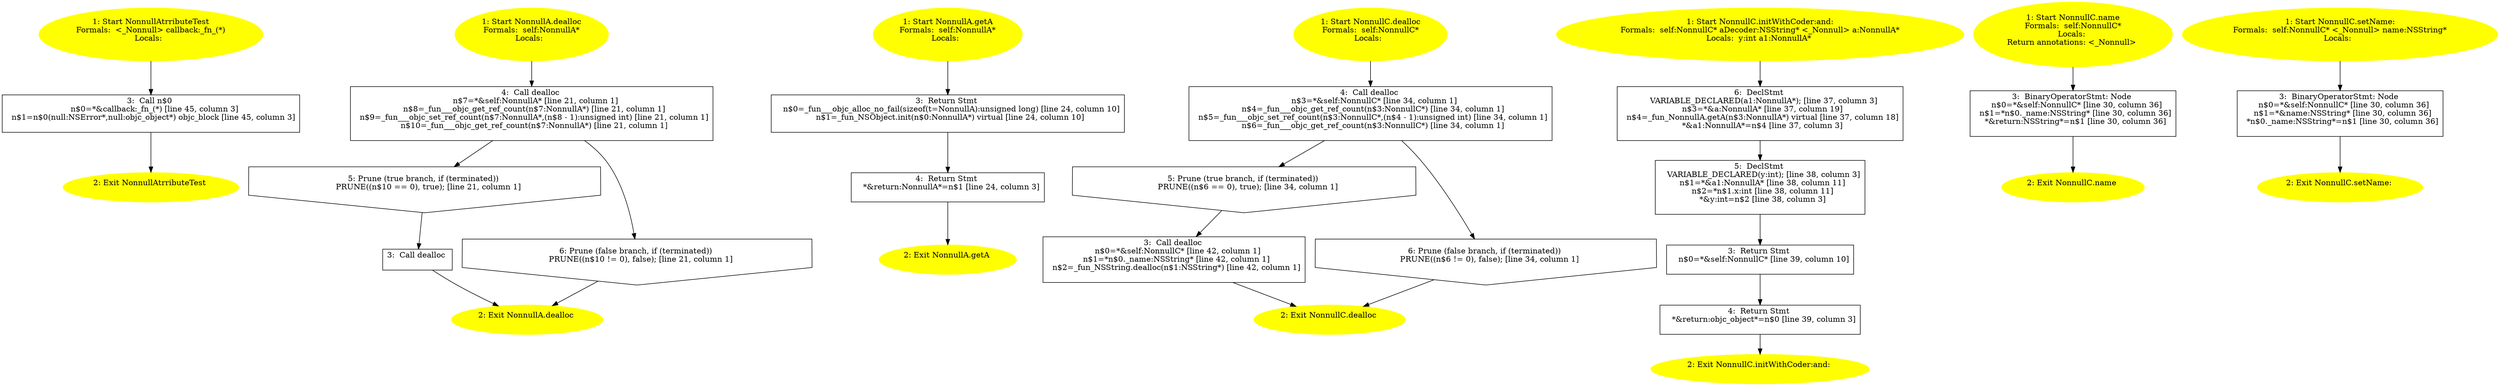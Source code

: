 /* @generated */
digraph cfg {
"NonnullAtrributeTest.69a49728cf7d46ab0add381e5c93704c_1" [label="1: Start NonnullAtrributeTest\nFormals:  <_Nonnull> callback:_fn_(*)\nLocals:  \n  " color=yellow style=filled]
	

	 "NonnullAtrributeTest.69a49728cf7d46ab0add381e5c93704c_1" -> "NonnullAtrributeTest.69a49728cf7d46ab0add381e5c93704c_3" ;
"NonnullAtrributeTest.69a49728cf7d46ab0add381e5c93704c_2" [label="2: Exit NonnullAtrributeTest \n  " color=yellow style=filled]
	

"NonnullAtrributeTest.69a49728cf7d46ab0add381e5c93704c_3" [label="3:  Call n$0 \n   n$0=*&callback:_fn_(*) [line 45, column 3]\n  n$1=n$0(null:NSError*,null:objc_object*) objc_block [line 45, column 3]\n " shape="box"]
	

	 "NonnullAtrributeTest.69a49728cf7d46ab0add381e5c93704c_3" -> "NonnullAtrributeTest.69a49728cf7d46ab0add381e5c93704c_2" ;
"dealloc#NonnullA#[instance].1bb4d04737467238f9c886641307a6d4_1" [label="1: Start NonnullA.dealloc\nFormals:  self:NonnullA*\nLocals:  \n  " color=yellow style=filled]
	

	 "dealloc#NonnullA#[instance].1bb4d04737467238f9c886641307a6d4_1" -> "dealloc#NonnullA#[instance].1bb4d04737467238f9c886641307a6d4_4" ;
"dealloc#NonnullA#[instance].1bb4d04737467238f9c886641307a6d4_2" [label="2: Exit NonnullA.dealloc \n  " color=yellow style=filled]
	

"dealloc#NonnullA#[instance].1bb4d04737467238f9c886641307a6d4_3" [label="3:  Call dealloc \n  " shape="box"]
	

	 "dealloc#NonnullA#[instance].1bb4d04737467238f9c886641307a6d4_3" -> "dealloc#NonnullA#[instance].1bb4d04737467238f9c886641307a6d4_2" ;
"dealloc#NonnullA#[instance].1bb4d04737467238f9c886641307a6d4_4" [label="4:  Call dealloc \n   n$7=*&self:NonnullA* [line 21, column 1]\n  n$8=_fun___objc_get_ref_count(n$7:NonnullA*) [line 21, column 1]\n  n$9=_fun___objc_set_ref_count(n$7:NonnullA*,(n$8 - 1):unsigned int) [line 21, column 1]\n  n$10=_fun___objc_get_ref_count(n$7:NonnullA*) [line 21, column 1]\n " shape="box"]
	

	 "dealloc#NonnullA#[instance].1bb4d04737467238f9c886641307a6d4_4" -> "dealloc#NonnullA#[instance].1bb4d04737467238f9c886641307a6d4_5" ;
	 "dealloc#NonnullA#[instance].1bb4d04737467238f9c886641307a6d4_4" -> "dealloc#NonnullA#[instance].1bb4d04737467238f9c886641307a6d4_6" ;
"dealloc#NonnullA#[instance].1bb4d04737467238f9c886641307a6d4_5" [label="5: Prune (true branch, if (terminated)) \n   PRUNE((n$10 == 0), true); [line 21, column 1]\n " shape="invhouse"]
	

	 "dealloc#NonnullA#[instance].1bb4d04737467238f9c886641307a6d4_5" -> "dealloc#NonnullA#[instance].1bb4d04737467238f9c886641307a6d4_3" ;
"dealloc#NonnullA#[instance].1bb4d04737467238f9c886641307a6d4_6" [label="6: Prune (false branch, if (terminated)) \n   PRUNE((n$10 != 0), false); [line 21, column 1]\n " shape="invhouse"]
	

	 "dealloc#NonnullA#[instance].1bb4d04737467238f9c886641307a6d4_6" -> "dealloc#NonnullA#[instance].1bb4d04737467238f9c886641307a6d4_2" ;
"getA#NonnullA#[instance].bed6ee7d34a08b2290f63823f5ec7bbb_1" [label="1: Start NonnullA.getA\nFormals:  self:NonnullA*\nLocals:  \n  " color=yellow style=filled]
	

	 "getA#NonnullA#[instance].bed6ee7d34a08b2290f63823f5ec7bbb_1" -> "getA#NonnullA#[instance].bed6ee7d34a08b2290f63823f5ec7bbb_3" ;
"getA#NonnullA#[instance].bed6ee7d34a08b2290f63823f5ec7bbb_2" [label="2: Exit NonnullA.getA \n  " color=yellow style=filled]
	

"getA#NonnullA#[instance].bed6ee7d34a08b2290f63823f5ec7bbb_3" [label="3:  Return Stmt \n   n$0=_fun___objc_alloc_no_fail(sizeof(t=NonnullA):unsigned long) [line 24, column 10]\n  n$1=_fun_NSObject.init(n$0:NonnullA*) virtual [line 24, column 10]\n " shape="box"]
	

	 "getA#NonnullA#[instance].bed6ee7d34a08b2290f63823f5ec7bbb_3" -> "getA#NonnullA#[instance].bed6ee7d34a08b2290f63823f5ec7bbb_4" ;
"getA#NonnullA#[instance].bed6ee7d34a08b2290f63823f5ec7bbb_4" [label="4:  Return Stmt \n   *&return:NonnullA*=n$1 [line 24, column 3]\n " shape="box"]
	

	 "getA#NonnullA#[instance].bed6ee7d34a08b2290f63823f5ec7bbb_4" -> "getA#NonnullA#[instance].bed6ee7d34a08b2290f63823f5ec7bbb_2" ;
"dealloc#NonnullC#[instance].f40310f4b791fbd631efd4950360a610_1" [label="1: Start NonnullC.dealloc\nFormals:  self:NonnullC*\nLocals:  \n  " color=yellow style=filled]
	

	 "dealloc#NonnullC#[instance].f40310f4b791fbd631efd4950360a610_1" -> "dealloc#NonnullC#[instance].f40310f4b791fbd631efd4950360a610_4" ;
"dealloc#NonnullC#[instance].f40310f4b791fbd631efd4950360a610_2" [label="2: Exit NonnullC.dealloc \n  " color=yellow style=filled]
	

"dealloc#NonnullC#[instance].f40310f4b791fbd631efd4950360a610_3" [label="3:  Call dealloc \n   n$0=*&self:NonnullC* [line 42, column 1]\n  n$1=*n$0._name:NSString* [line 42, column 1]\n  n$2=_fun_NSString.dealloc(n$1:NSString*) [line 42, column 1]\n " shape="box"]
	

	 "dealloc#NonnullC#[instance].f40310f4b791fbd631efd4950360a610_3" -> "dealloc#NonnullC#[instance].f40310f4b791fbd631efd4950360a610_2" ;
"dealloc#NonnullC#[instance].f40310f4b791fbd631efd4950360a610_4" [label="4:  Call dealloc \n   n$3=*&self:NonnullC* [line 34, column 1]\n  n$4=_fun___objc_get_ref_count(n$3:NonnullC*) [line 34, column 1]\n  n$5=_fun___objc_set_ref_count(n$3:NonnullC*,(n$4 - 1):unsigned int) [line 34, column 1]\n  n$6=_fun___objc_get_ref_count(n$3:NonnullC*) [line 34, column 1]\n " shape="box"]
	

	 "dealloc#NonnullC#[instance].f40310f4b791fbd631efd4950360a610_4" -> "dealloc#NonnullC#[instance].f40310f4b791fbd631efd4950360a610_5" ;
	 "dealloc#NonnullC#[instance].f40310f4b791fbd631efd4950360a610_4" -> "dealloc#NonnullC#[instance].f40310f4b791fbd631efd4950360a610_6" ;
"dealloc#NonnullC#[instance].f40310f4b791fbd631efd4950360a610_5" [label="5: Prune (true branch, if (terminated)) \n   PRUNE((n$6 == 0), true); [line 34, column 1]\n " shape="invhouse"]
	

	 "dealloc#NonnullC#[instance].f40310f4b791fbd631efd4950360a610_5" -> "dealloc#NonnullC#[instance].f40310f4b791fbd631efd4950360a610_3" ;
"dealloc#NonnullC#[instance].f40310f4b791fbd631efd4950360a610_6" [label="6: Prune (false branch, if (terminated)) \n   PRUNE((n$6 != 0), false); [line 34, column 1]\n " shape="invhouse"]
	

	 "dealloc#NonnullC#[instance].f40310f4b791fbd631efd4950360a610_6" -> "dealloc#NonnullC#[instance].f40310f4b791fbd631efd4950360a610_2" ;
"initWithCoder:and:#NonnullC(class NSString,class NonnullA)#[instance].6f76fa7b7626e4a10b5643fa322368aa_1" [label="1: Start NonnullC.initWithCoder:and:\nFormals:  self:NonnullC* aDecoder:NSString* <_Nonnull> a:NonnullA*\nLocals:  y:int a1:NonnullA* \n  " color=yellow style=filled]
	

	 "initWithCoder:and:#NonnullC(class NSString,class NonnullA)#[instance].6f76fa7b7626e4a10b5643fa322368aa_1" -> "initWithCoder:and:#NonnullC(class NSString,class NonnullA)#[instance].6f76fa7b7626e4a10b5643fa322368aa_6" ;
"initWithCoder:and:#NonnullC(class NSString,class NonnullA)#[instance].6f76fa7b7626e4a10b5643fa322368aa_2" [label="2: Exit NonnullC.initWithCoder:and: \n  " color=yellow style=filled]
	

"initWithCoder:and:#NonnullC(class NSString,class NonnullA)#[instance].6f76fa7b7626e4a10b5643fa322368aa_3" [label="3:  Return Stmt \n   n$0=*&self:NonnullC* [line 39, column 10]\n " shape="box"]
	

	 "initWithCoder:and:#NonnullC(class NSString,class NonnullA)#[instance].6f76fa7b7626e4a10b5643fa322368aa_3" -> "initWithCoder:and:#NonnullC(class NSString,class NonnullA)#[instance].6f76fa7b7626e4a10b5643fa322368aa_4" ;
"initWithCoder:and:#NonnullC(class NSString,class NonnullA)#[instance].6f76fa7b7626e4a10b5643fa322368aa_4" [label="4:  Return Stmt \n   *&return:objc_object*=n$0 [line 39, column 3]\n " shape="box"]
	

	 "initWithCoder:and:#NonnullC(class NSString,class NonnullA)#[instance].6f76fa7b7626e4a10b5643fa322368aa_4" -> "initWithCoder:and:#NonnullC(class NSString,class NonnullA)#[instance].6f76fa7b7626e4a10b5643fa322368aa_2" ;
"initWithCoder:and:#NonnullC(class NSString,class NonnullA)#[instance].6f76fa7b7626e4a10b5643fa322368aa_5" [label="5:  DeclStmt \n   VARIABLE_DECLARED(y:int); [line 38, column 3]\n  n$1=*&a1:NonnullA* [line 38, column 11]\n  n$2=*n$1.x:int [line 38, column 11]\n  *&y:int=n$2 [line 38, column 3]\n " shape="box"]
	

	 "initWithCoder:and:#NonnullC(class NSString,class NonnullA)#[instance].6f76fa7b7626e4a10b5643fa322368aa_5" -> "initWithCoder:and:#NonnullC(class NSString,class NonnullA)#[instance].6f76fa7b7626e4a10b5643fa322368aa_3" ;
"initWithCoder:and:#NonnullC(class NSString,class NonnullA)#[instance].6f76fa7b7626e4a10b5643fa322368aa_6" [label="6:  DeclStmt \n   VARIABLE_DECLARED(a1:NonnullA*); [line 37, column 3]\n  n$3=*&a:NonnullA* [line 37, column 19]\n  n$4=_fun_NonnullA.getA(n$3:NonnullA*) virtual [line 37, column 18]\n  *&a1:NonnullA*=n$4 [line 37, column 3]\n " shape="box"]
	

	 "initWithCoder:and:#NonnullC(class NSString,class NonnullA)#[instance].6f76fa7b7626e4a10b5643fa322368aa_6" -> "initWithCoder:and:#NonnullC(class NSString,class NonnullA)#[instance].6f76fa7b7626e4a10b5643fa322368aa_5" ;
"name#NonnullC#[instance].04f39ceb961fdad93dcf63a9c4ab6cf8_1" [label="1: Start NonnullC.name\nFormals:  self:NonnullC*\nLocals: \nReturn annotations: <_Nonnull> \n  " color=yellow style=filled]
	

	 "name#NonnullC#[instance].04f39ceb961fdad93dcf63a9c4ab6cf8_1" -> "name#NonnullC#[instance].04f39ceb961fdad93dcf63a9c4ab6cf8_3" ;
"name#NonnullC#[instance].04f39ceb961fdad93dcf63a9c4ab6cf8_2" [label="2: Exit NonnullC.name \n  " color=yellow style=filled]
	

"name#NonnullC#[instance].04f39ceb961fdad93dcf63a9c4ab6cf8_3" [label="3:  BinaryOperatorStmt: Node \n   n$0=*&self:NonnullC* [line 30, column 36]\n  n$1=*n$0._name:NSString* [line 30, column 36]\n  *&return:NSString*=n$1 [line 30, column 36]\n " shape="box"]
	

	 "name#NonnullC#[instance].04f39ceb961fdad93dcf63a9c4ab6cf8_3" -> "name#NonnullC#[instance].04f39ceb961fdad93dcf63a9c4ab6cf8_2" ;
"setName:#NonnullC(class NSString)#[instance].b850b5df43afd06bf6fcdb3e6e1fa8ea_1" [label="1: Start NonnullC.setName:\nFormals:  self:NonnullC* <_Nonnull> name:NSString*\nLocals:  \n  " color=yellow style=filled]
	

	 "setName:#NonnullC(class NSString)#[instance].b850b5df43afd06bf6fcdb3e6e1fa8ea_1" -> "setName:#NonnullC(class NSString)#[instance].b850b5df43afd06bf6fcdb3e6e1fa8ea_3" ;
"setName:#NonnullC(class NSString)#[instance].b850b5df43afd06bf6fcdb3e6e1fa8ea_2" [label="2: Exit NonnullC.setName: \n  " color=yellow style=filled]
	

"setName:#NonnullC(class NSString)#[instance].b850b5df43afd06bf6fcdb3e6e1fa8ea_3" [label="3:  BinaryOperatorStmt: Node \n   n$0=*&self:NonnullC* [line 30, column 36]\n  n$1=*&name:NSString* [line 30, column 36]\n  *n$0._name:NSString*=n$1 [line 30, column 36]\n " shape="box"]
	

	 "setName:#NonnullC(class NSString)#[instance].b850b5df43afd06bf6fcdb3e6e1fa8ea_3" -> "setName:#NonnullC(class NSString)#[instance].b850b5df43afd06bf6fcdb3e6e1fa8ea_2" ;
}
